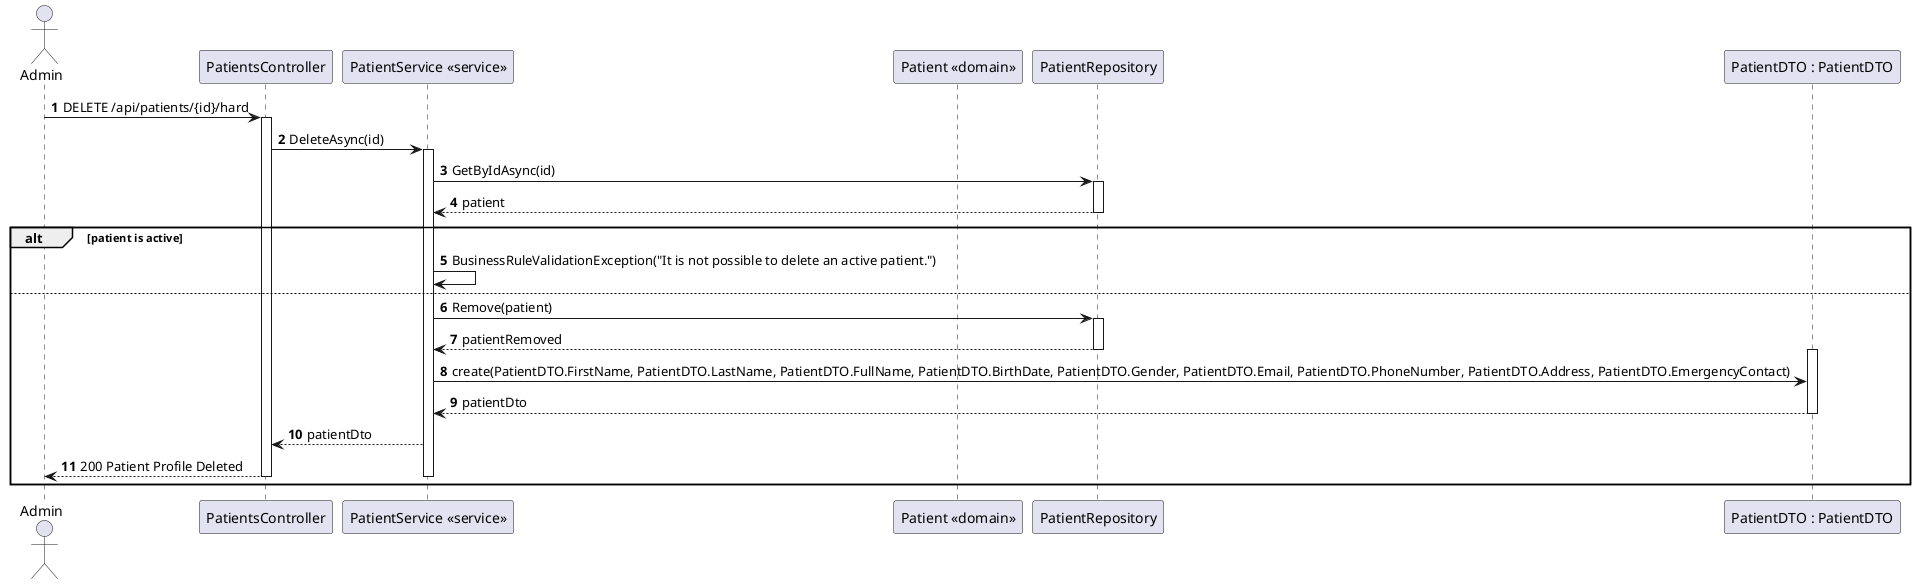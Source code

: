 @startuml PatientProfileDelete(level3-2)

autonumber
actor Admin as "Admin"
participant CTRL as "PatientsController"
participant SERVICE as "PatientService <<service>>"
participant PATIENT as "Patient <<domain>>"
participant REPO as "PatientRepository"
participant DTO as "PatientDTO : PatientDTO"

Admin-> CTRL : DELETE /api/patients/{id}/hard
activate CTRL

CTRL -> SERVICE : DeleteAsync(id)
activate SERVICE

    SERVICE -> REPO : GetByIdAsync(id)
    activate REPO

    REPO --> SERVICE : patient
    deactivate REPO

    alt patient is active

    SERVICE -> SERVICE : BusinessRuleValidationException("It is not possible to delete an active patient.")

    else

    SERVICE -> REPO : Remove(patient)
    activate REPO

    REPO --> SERVICE : patientRemoved
    deactivate REPO

    activate DTO
    
    SERVICE -> DTO : create(PatientDTO.FirstName, PatientDTO.LastName, PatientDTO.FullName, PatientDTO.BirthDate, PatientDTO.Gender, PatientDTO.Email, PatientDTO.PhoneNumber, PatientDTO.Address, PatientDTO.EmergencyContact)
    
    DTO --> SERVICE : patientDto
    deactivate DTO

    SERVICE --> CTRL : patientDto
    
    CTRL --> Admin : 200 Patient Profile Deleted

deactivate SERVICE
deactivate CTRL

end
@enduml